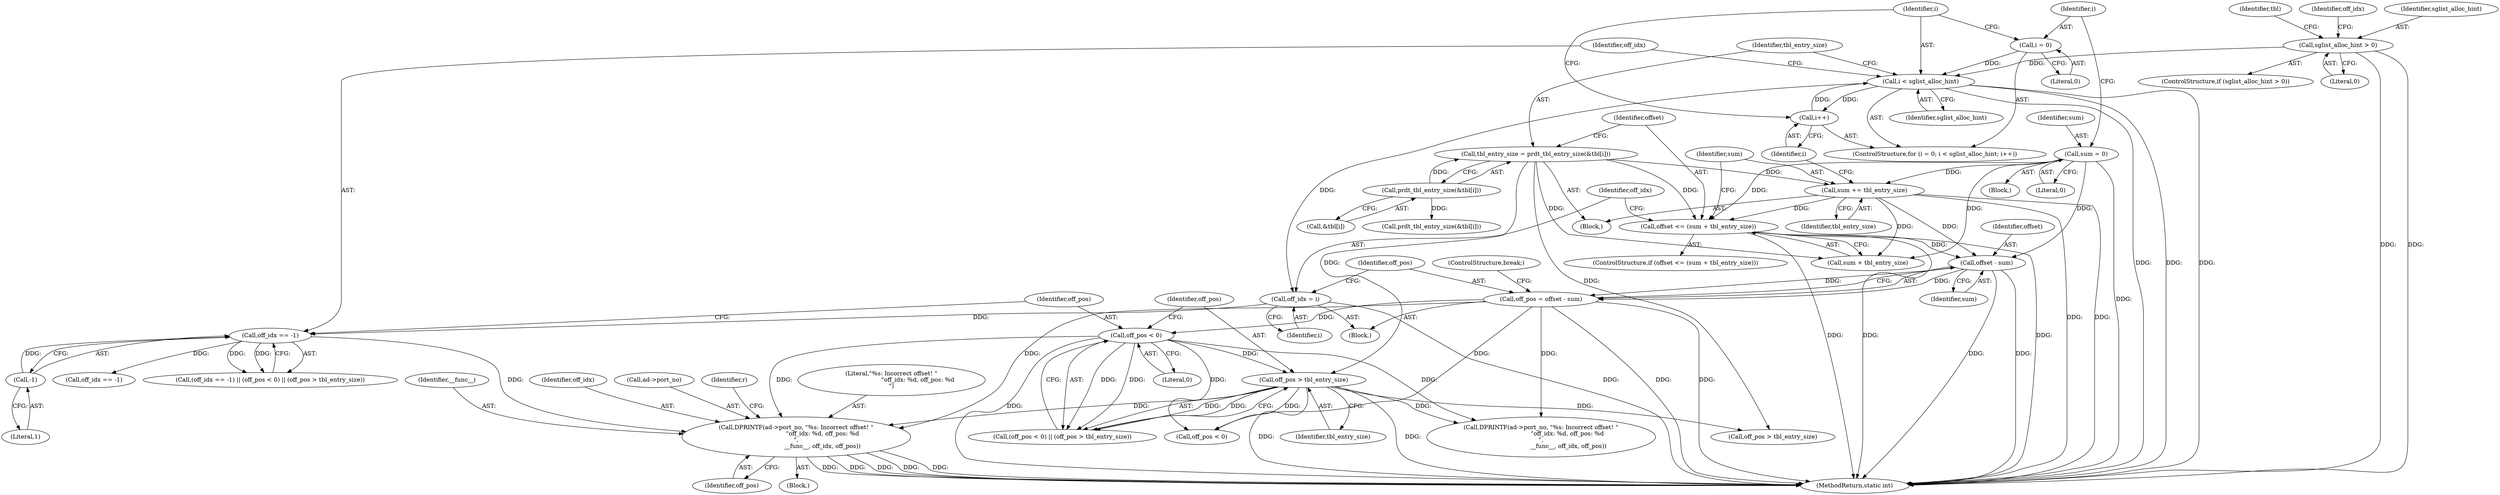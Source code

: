 digraph "0_qemu_3251bdcf1c67427d964517053c3d185b46e618e8@pointer" {
"1000264" [label="(Call,DPRINTF(ad->port_no, \"%s: Incorrect offset! \"\n                            \"off_idx: %d, off_pos: %d\n\",\n                            __func__, off_idx, off_pos))"];
"1000252" [label="(Call,off_idx == -1)"];
"1000238" [label="(Call,off_idx = i)"];
"1000218" [label="(Call,i < sglist_alloc_hint)"];
"1000215" [label="(Call,i = 0)"];
"1000221" [label="(Call,i++)"];
"1000201" [label="(Call,sglist_alloc_hint > 0)"];
"1000254" [label="(Call,-1)"];
"1000257" [label="(Call,off_pos < 0)"];
"1000241" [label="(Call,off_pos = offset - sum)"];
"1000243" [label="(Call,offset - sum)"];
"1000232" [label="(Call,offset <= (sum + tbl_entry_size))"];
"1000247" [label="(Call,sum += tbl_entry_size)"];
"1000224" [label="(Call,tbl_entry_size = prdt_tbl_entry_size(&tbl[i]))"];
"1000226" [label="(Call,prdt_tbl_entry_size(&tbl[i]))"];
"1000211" [label="(Call,sum = 0)"];
"1000260" [label="(Call,off_pos > tbl_entry_size)"];
"1000268" [label="(Literal,\"%s: Incorrect offset! \"\n                            \"off_idx: %d, off_pos: %d\n\")"];
"1000220" [label="(Identifier,sglist_alloc_hint)"];
"1000201" [label="(Call,sglist_alloc_hint > 0)"];
"1000287" [label="(Call,off_pos > tbl_entry_size)"];
"1000269" [label="(Identifier,__func__)"];
"1000260" [label="(Call,off_pos > tbl_entry_size)"];
"1000336" [label="(Call,prdt_tbl_entry_size(&tbl[i]))"];
"1000246" [label="(ControlStructure,break;)"];
"1000254" [label="(Call,-1)"];
"1000227" [label="(Call,&tbl[i])"];
"1000280" [label="(Identifier,off_idx)"];
"1000217" [label="(Literal,0)"];
"1000234" [label="(Call,sum + tbl_entry_size)"];
"1000245" [label="(Identifier,sum)"];
"1000261" [label="(Identifier,off_pos)"];
"1000256" [label="(Call,(off_pos < 0) || (off_pos > tbl_entry_size))"];
"1000249" [label="(Identifier,tbl_entry_size)"];
"1000253" [label="(Identifier,off_idx)"];
"1000203" [label="(Literal,0)"];
"1000216" [label="(Identifier,i)"];
"1000211" [label="(Call,sum = 0)"];
"1000271" [label="(Identifier,off_pos)"];
"1000224" [label="(Call,tbl_entry_size = prdt_tbl_entry_size(&tbl[i]))"];
"1000218" [label="(Call,i < sglist_alloc_hint)"];
"1000226" [label="(Call,prdt_tbl_entry_size(&tbl[i]))"];
"1000233" [label="(Identifier,offset)"];
"1000270" [label="(Identifier,off_idx)"];
"1000237" [label="(Block,)"];
"1000225" [label="(Identifier,tbl_entry_size)"];
"1000241" [label="(Call,off_pos = offset - sum)"];
"1000239" [label="(Identifier,off_idx)"];
"1000257" [label="(Call,off_pos < 0)"];
"1000202" [label="(Identifier,sglist_alloc_hint)"];
"1000252" [label="(Call,off_idx == -1)"];
"1000265" [label="(Call,ad->port_no)"];
"1000200" [label="(ControlStructure,if (sglist_alloc_hint > 0))"];
"1000259" [label="(Literal,0)"];
"1000284" [label="(Call,off_pos < 0)"];
"1000213" [label="(Literal,0)"];
"1000240" [label="(Identifier,i)"];
"1000219" [label="(Identifier,i)"];
"1000262" [label="(Identifier,tbl_entry_size)"];
"1000244" [label="(Identifier,offset)"];
"1000243" [label="(Call,offset - sum)"];
"1000242" [label="(Identifier,off_pos)"];
"1000204" [label="(Block,)"];
"1000248" [label="(Identifier,sum)"];
"1000264" [label="(Call,DPRINTF(ad->port_no, \"%s: Incorrect offset! \"\n                            \"off_idx: %d, off_pos: %d\n\",\n                            __func__, off_idx, off_pos))"];
"1000232" [label="(Call,offset <= (sum + tbl_entry_size))"];
"1000258" [label="(Identifier,off_pos)"];
"1000238" [label="(Call,off_idx = i)"];
"1000222" [label="(Identifier,i)"];
"1000221" [label="(Call,i++)"];
"1000215" [label="(Call,i = 0)"];
"1000341" [label="(MethodReturn,static int)"];
"1000207" [label="(Identifier,tbl)"];
"1000291" [label="(Call,DPRINTF(ad->port_no, \"%s: Incorrect offset! \"\n                            \"off_idx: %d, off_pos: %d\n\",\n                             __func__, off_idx, off_pos))"];
"1000212" [label="(Identifier,sum)"];
"1000231" [label="(ControlStructure,if (offset <= (sum + tbl_entry_size)))"];
"1000255" [label="(Literal,1)"];
"1000273" [label="(Identifier,r)"];
"1000247" [label="(Call,sum += tbl_entry_size)"];
"1000263" [label="(Block,)"];
"1000223" [label="(Block,)"];
"1000279" [label="(Call,off_idx == -1)"];
"1000214" [label="(ControlStructure,for (i = 0; i < sglist_alloc_hint; i++))"];
"1000251" [label="(Call,(off_idx == -1) || (off_pos < 0) || (off_pos > tbl_entry_size))"];
"1000264" -> "1000263"  [label="AST: "];
"1000264" -> "1000271"  [label="CFG: "];
"1000265" -> "1000264"  [label="AST: "];
"1000268" -> "1000264"  [label="AST: "];
"1000269" -> "1000264"  [label="AST: "];
"1000270" -> "1000264"  [label="AST: "];
"1000271" -> "1000264"  [label="AST: "];
"1000273" -> "1000264"  [label="CFG: "];
"1000264" -> "1000341"  [label="DDG: "];
"1000264" -> "1000341"  [label="DDG: "];
"1000264" -> "1000341"  [label="DDG: "];
"1000264" -> "1000341"  [label="DDG: "];
"1000264" -> "1000341"  [label="DDG: "];
"1000252" -> "1000264"  [label="DDG: "];
"1000257" -> "1000264"  [label="DDG: "];
"1000241" -> "1000264"  [label="DDG: "];
"1000260" -> "1000264"  [label="DDG: "];
"1000252" -> "1000251"  [label="AST: "];
"1000252" -> "1000254"  [label="CFG: "];
"1000253" -> "1000252"  [label="AST: "];
"1000254" -> "1000252"  [label="AST: "];
"1000258" -> "1000252"  [label="CFG: "];
"1000251" -> "1000252"  [label="CFG: "];
"1000252" -> "1000251"  [label="DDG: "];
"1000252" -> "1000251"  [label="DDG: "];
"1000238" -> "1000252"  [label="DDG: "];
"1000254" -> "1000252"  [label="DDG: "];
"1000252" -> "1000279"  [label="DDG: "];
"1000238" -> "1000237"  [label="AST: "];
"1000238" -> "1000240"  [label="CFG: "];
"1000239" -> "1000238"  [label="AST: "];
"1000240" -> "1000238"  [label="AST: "];
"1000242" -> "1000238"  [label="CFG: "];
"1000238" -> "1000341"  [label="DDG: "];
"1000218" -> "1000238"  [label="DDG: "];
"1000218" -> "1000214"  [label="AST: "];
"1000218" -> "1000220"  [label="CFG: "];
"1000219" -> "1000218"  [label="AST: "];
"1000220" -> "1000218"  [label="AST: "];
"1000225" -> "1000218"  [label="CFG: "];
"1000253" -> "1000218"  [label="CFG: "];
"1000218" -> "1000341"  [label="DDG: "];
"1000218" -> "1000341"  [label="DDG: "];
"1000218" -> "1000341"  [label="DDG: "];
"1000215" -> "1000218"  [label="DDG: "];
"1000221" -> "1000218"  [label="DDG: "];
"1000201" -> "1000218"  [label="DDG: "];
"1000218" -> "1000221"  [label="DDG: "];
"1000215" -> "1000214"  [label="AST: "];
"1000215" -> "1000217"  [label="CFG: "];
"1000216" -> "1000215"  [label="AST: "];
"1000217" -> "1000215"  [label="AST: "];
"1000219" -> "1000215"  [label="CFG: "];
"1000221" -> "1000214"  [label="AST: "];
"1000221" -> "1000222"  [label="CFG: "];
"1000222" -> "1000221"  [label="AST: "];
"1000219" -> "1000221"  [label="CFG: "];
"1000201" -> "1000200"  [label="AST: "];
"1000201" -> "1000203"  [label="CFG: "];
"1000202" -> "1000201"  [label="AST: "];
"1000203" -> "1000201"  [label="AST: "];
"1000207" -> "1000201"  [label="CFG: "];
"1000280" -> "1000201"  [label="CFG: "];
"1000201" -> "1000341"  [label="DDG: "];
"1000201" -> "1000341"  [label="DDG: "];
"1000254" -> "1000255"  [label="CFG: "];
"1000255" -> "1000254"  [label="AST: "];
"1000257" -> "1000256"  [label="AST: "];
"1000257" -> "1000259"  [label="CFG: "];
"1000258" -> "1000257"  [label="AST: "];
"1000259" -> "1000257"  [label="AST: "];
"1000261" -> "1000257"  [label="CFG: "];
"1000256" -> "1000257"  [label="CFG: "];
"1000257" -> "1000341"  [label="DDG: "];
"1000257" -> "1000256"  [label="DDG: "];
"1000257" -> "1000256"  [label="DDG: "];
"1000241" -> "1000257"  [label="DDG: "];
"1000257" -> "1000260"  [label="DDG: "];
"1000257" -> "1000284"  [label="DDG: "];
"1000257" -> "1000291"  [label="DDG: "];
"1000241" -> "1000237"  [label="AST: "];
"1000241" -> "1000243"  [label="CFG: "];
"1000242" -> "1000241"  [label="AST: "];
"1000243" -> "1000241"  [label="AST: "];
"1000246" -> "1000241"  [label="CFG: "];
"1000241" -> "1000341"  [label="DDG: "];
"1000241" -> "1000341"  [label="DDG: "];
"1000243" -> "1000241"  [label="DDG: "];
"1000243" -> "1000241"  [label="DDG: "];
"1000241" -> "1000284"  [label="DDG: "];
"1000241" -> "1000291"  [label="DDG: "];
"1000243" -> "1000245"  [label="CFG: "];
"1000244" -> "1000243"  [label="AST: "];
"1000245" -> "1000243"  [label="AST: "];
"1000243" -> "1000341"  [label="DDG: "];
"1000243" -> "1000341"  [label="DDG: "];
"1000232" -> "1000243"  [label="DDG: "];
"1000247" -> "1000243"  [label="DDG: "];
"1000211" -> "1000243"  [label="DDG: "];
"1000232" -> "1000231"  [label="AST: "];
"1000232" -> "1000234"  [label="CFG: "];
"1000233" -> "1000232"  [label="AST: "];
"1000234" -> "1000232"  [label="AST: "];
"1000239" -> "1000232"  [label="CFG: "];
"1000248" -> "1000232"  [label="CFG: "];
"1000232" -> "1000341"  [label="DDG: "];
"1000232" -> "1000341"  [label="DDG: "];
"1000232" -> "1000341"  [label="DDG: "];
"1000247" -> "1000232"  [label="DDG: "];
"1000211" -> "1000232"  [label="DDG: "];
"1000224" -> "1000232"  [label="DDG: "];
"1000247" -> "1000223"  [label="AST: "];
"1000247" -> "1000249"  [label="CFG: "];
"1000248" -> "1000247"  [label="AST: "];
"1000249" -> "1000247"  [label="AST: "];
"1000222" -> "1000247"  [label="CFG: "];
"1000247" -> "1000341"  [label="DDG: "];
"1000247" -> "1000341"  [label="DDG: "];
"1000247" -> "1000234"  [label="DDG: "];
"1000224" -> "1000247"  [label="DDG: "];
"1000211" -> "1000247"  [label="DDG: "];
"1000224" -> "1000223"  [label="AST: "];
"1000224" -> "1000226"  [label="CFG: "];
"1000225" -> "1000224"  [label="AST: "];
"1000226" -> "1000224"  [label="AST: "];
"1000233" -> "1000224"  [label="CFG: "];
"1000226" -> "1000224"  [label="DDG: "];
"1000224" -> "1000234"  [label="DDG: "];
"1000224" -> "1000260"  [label="DDG: "];
"1000224" -> "1000287"  [label="DDG: "];
"1000226" -> "1000227"  [label="CFG: "];
"1000227" -> "1000226"  [label="AST: "];
"1000226" -> "1000336"  [label="DDG: "];
"1000211" -> "1000204"  [label="AST: "];
"1000211" -> "1000213"  [label="CFG: "];
"1000212" -> "1000211"  [label="AST: "];
"1000213" -> "1000211"  [label="AST: "];
"1000216" -> "1000211"  [label="CFG: "];
"1000211" -> "1000341"  [label="DDG: "];
"1000211" -> "1000234"  [label="DDG: "];
"1000260" -> "1000256"  [label="AST: "];
"1000260" -> "1000262"  [label="CFG: "];
"1000261" -> "1000260"  [label="AST: "];
"1000262" -> "1000260"  [label="AST: "];
"1000256" -> "1000260"  [label="CFG: "];
"1000260" -> "1000341"  [label="DDG: "];
"1000260" -> "1000341"  [label="DDG: "];
"1000260" -> "1000256"  [label="DDG: "];
"1000260" -> "1000256"  [label="DDG: "];
"1000260" -> "1000284"  [label="DDG: "];
"1000260" -> "1000287"  [label="DDG: "];
"1000260" -> "1000291"  [label="DDG: "];
}
